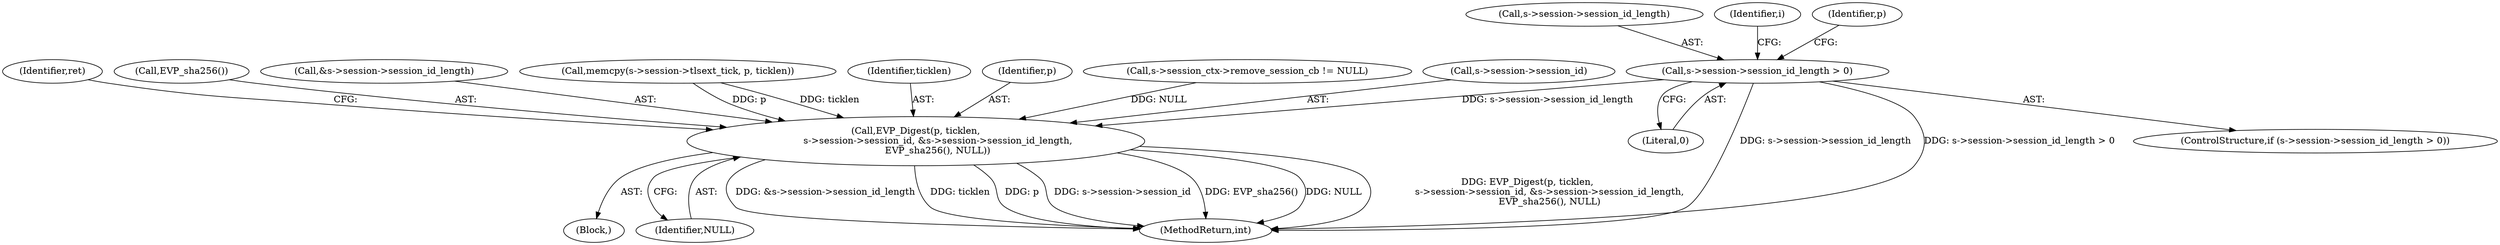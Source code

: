 digraph "0_openssl_98ece4eebfb6cd45cc8d550c6ac0022965071afc@pointer" {
"1000158" [label="(Call,s->session->session_id_length > 0)"];
"1000308" [label="(Call,EVP_Digest(p, ticklen,\n               s->session->session_id, &s->session->session_id_length,\n               EVP_sha256(), NULL))"];
"1000159" [label="(Call,s->session->session_id_length)"];
"1000108" [label="(Block,)"];
"1000158" [label="(Call,s->session->session_id_length > 0)"];
"1000325" [label="(Identifier,ret)"];
"1000322" [label="(Call,EVP_sha256())"];
"1000316" [label="(Call,&s->session->session_id_length)"];
"1000293" [label="(Call,memcpy(s->session->tlsext_tick, p, ticklen))"];
"1000310" [label="(Identifier,ticklen)"];
"1000168" [label="(Identifier,i)"];
"1000164" [label="(Literal,0)"];
"1000309" [label="(Identifier,p)"];
"1000323" [label="(Identifier,NULL)"];
"1000186" [label="(Call,s->session_ctx->remove_session_cb != NULL)"];
"1000308" [label="(Call,EVP_Digest(p, ticklen,\n               s->session->session_id, &s->session->session_id_length,\n               EVP_sha256(), NULL))"];
"1000237" [label="(Identifier,p)"];
"1000343" [label="(MethodReturn,int)"];
"1000157" [label="(ControlStructure,if (s->session->session_id_length > 0))"];
"1000311" [label="(Call,s->session->session_id)"];
"1000158" -> "1000157"  [label="AST: "];
"1000158" -> "1000164"  [label="CFG: "];
"1000159" -> "1000158"  [label="AST: "];
"1000164" -> "1000158"  [label="AST: "];
"1000168" -> "1000158"  [label="CFG: "];
"1000237" -> "1000158"  [label="CFG: "];
"1000158" -> "1000343"  [label="DDG: s->session->session_id_length"];
"1000158" -> "1000343"  [label="DDG: s->session->session_id_length > 0"];
"1000158" -> "1000308"  [label="DDG: s->session->session_id_length"];
"1000308" -> "1000108"  [label="AST: "];
"1000308" -> "1000323"  [label="CFG: "];
"1000309" -> "1000308"  [label="AST: "];
"1000310" -> "1000308"  [label="AST: "];
"1000311" -> "1000308"  [label="AST: "];
"1000316" -> "1000308"  [label="AST: "];
"1000322" -> "1000308"  [label="AST: "];
"1000323" -> "1000308"  [label="AST: "];
"1000325" -> "1000308"  [label="CFG: "];
"1000308" -> "1000343"  [label="DDG: &s->session->session_id_length"];
"1000308" -> "1000343"  [label="DDG: ticklen"];
"1000308" -> "1000343"  [label="DDG: p"];
"1000308" -> "1000343"  [label="DDG: s->session->session_id"];
"1000308" -> "1000343"  [label="DDG: EVP_sha256()"];
"1000308" -> "1000343"  [label="DDG: NULL"];
"1000308" -> "1000343"  [label="DDG: EVP_Digest(p, ticklen,\n               s->session->session_id, &s->session->session_id_length,\n               EVP_sha256(), NULL)"];
"1000293" -> "1000308"  [label="DDG: p"];
"1000293" -> "1000308"  [label="DDG: ticklen"];
"1000186" -> "1000308"  [label="DDG: NULL"];
}
